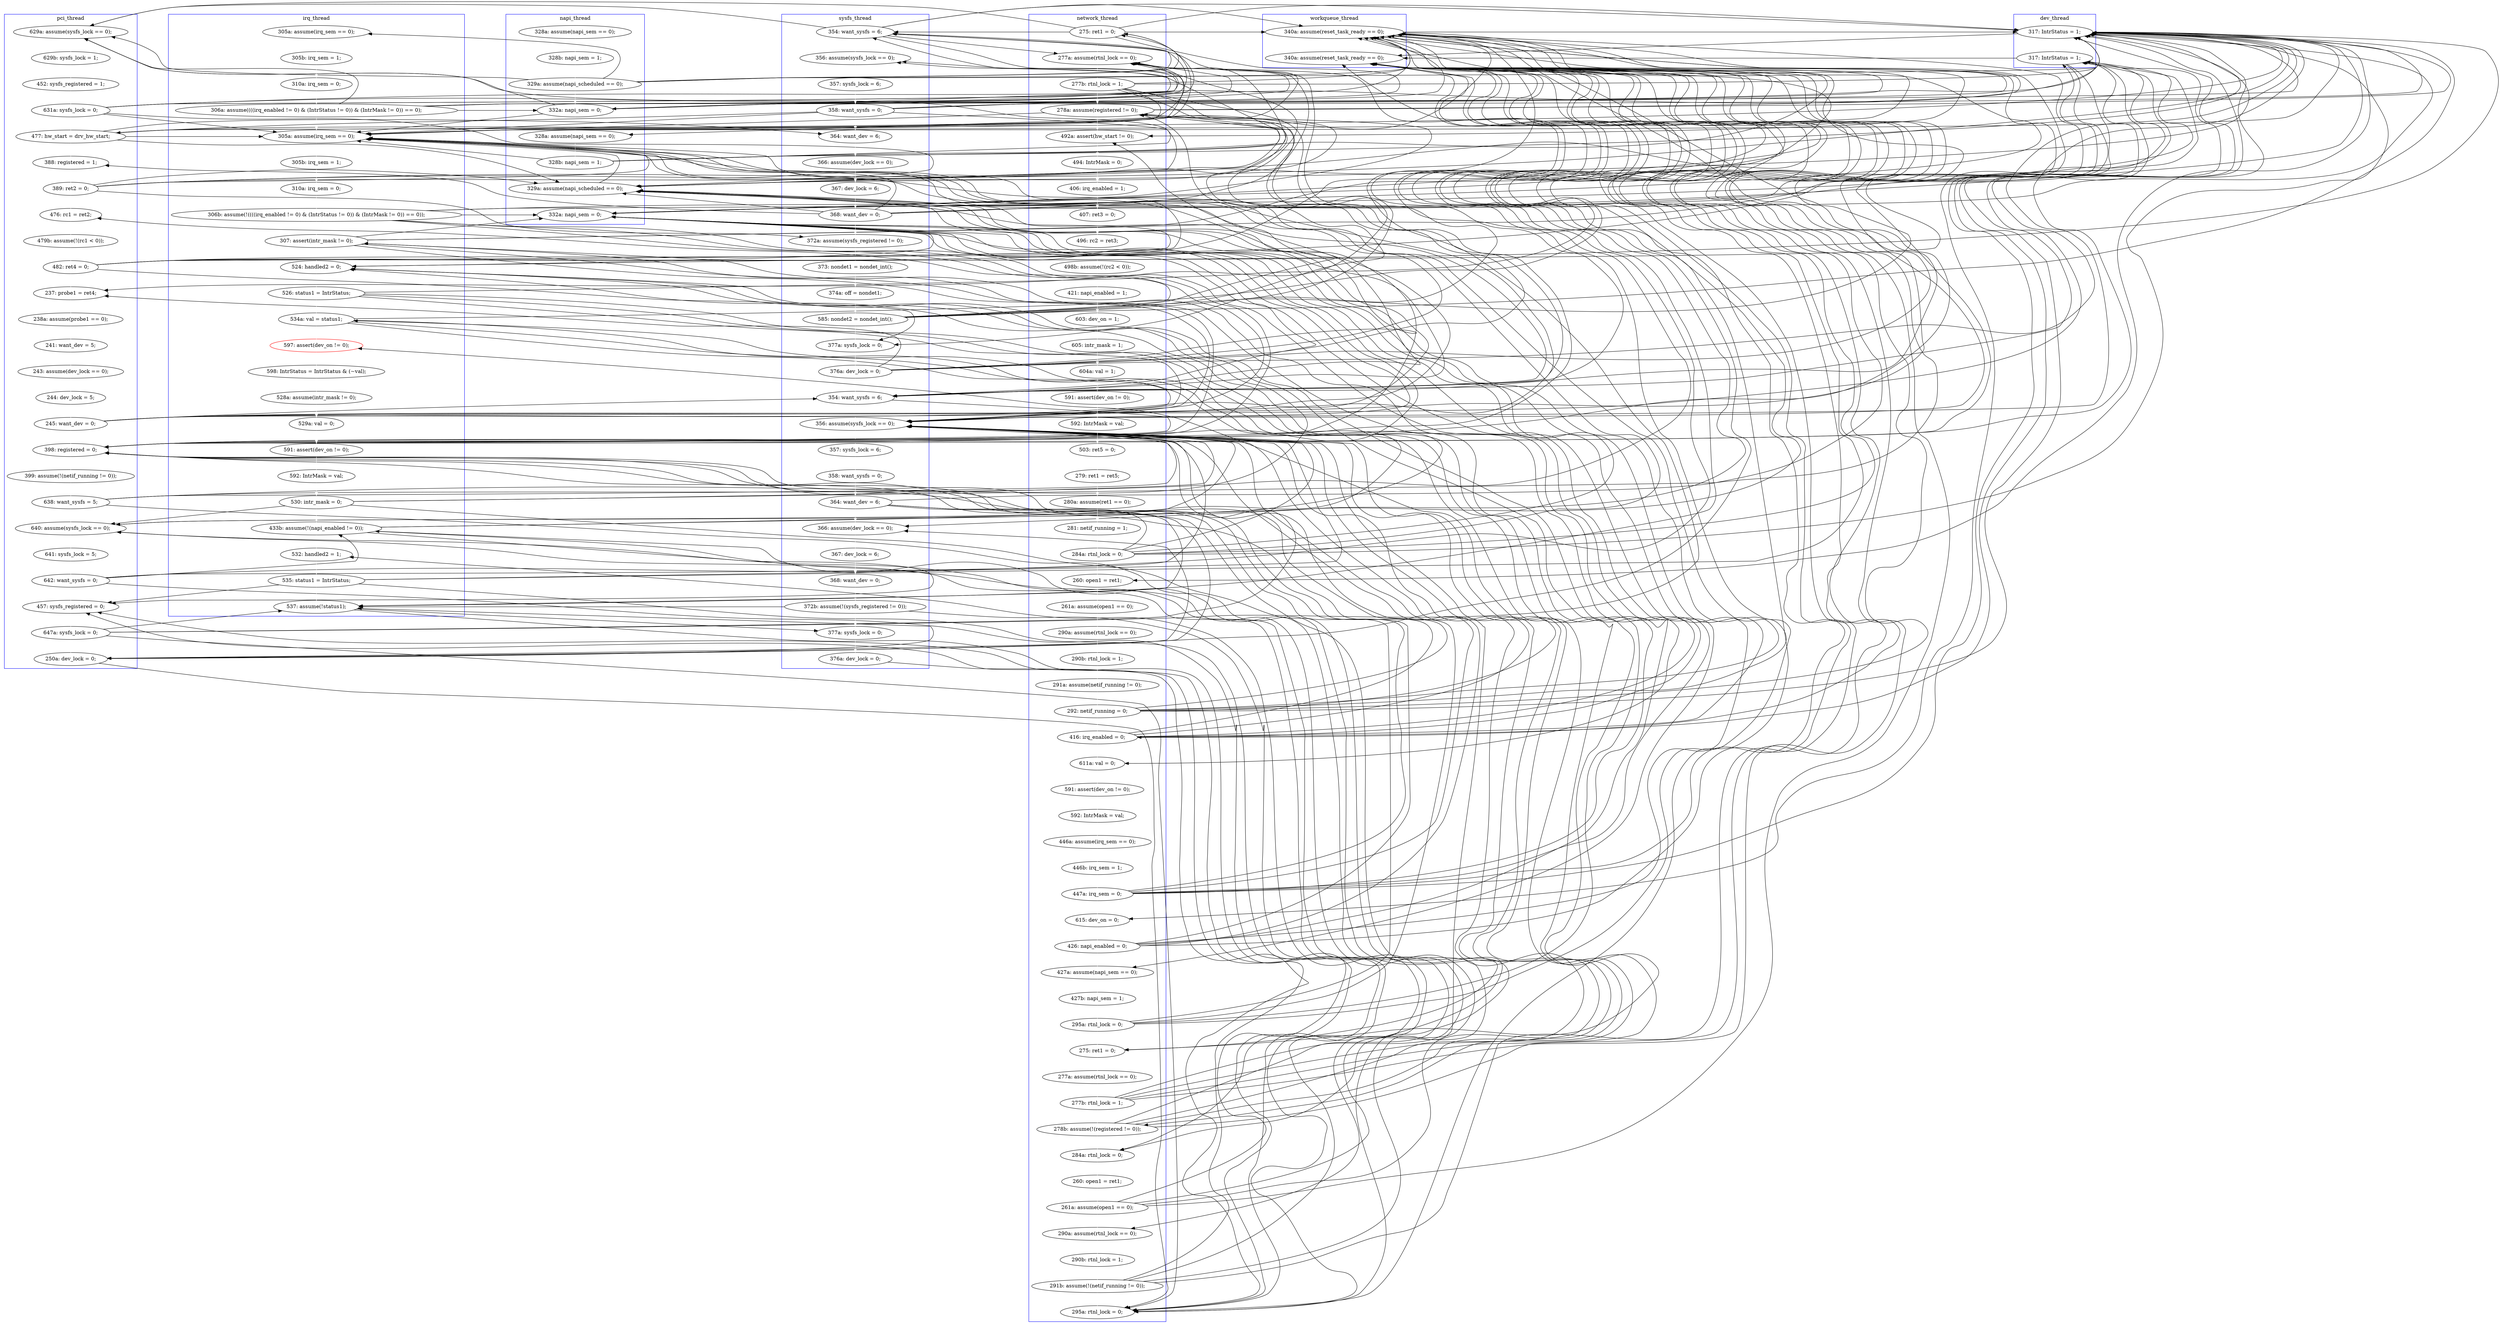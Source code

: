 digraph Counterexample {
	287 -> 302 [color = black, style = solid, constraint = false]
	121 -> 288 [color = white, style = solid]
	190 -> 221 [color = black, style = solid, constraint = false]
	219 -> 228 [color = black, style = solid, constraint = false]
	112 -> 113 [color = white, style = solid]
	62 -> 180 [color = black, style = solid, constraint = false]
	204 -> 221 [color = black, style = solid, constraint = false]
	104 -> 121 [color = white, style = solid]
	216 -> 219 [color = white, style = solid]
	136 -> 139 [color = white, style = solid]
	226 -> 228 [color = black, style = solid, constraint = false]
	256 -> 292 [color = black, style = solid, constraint = false]
	203 -> 206 [color = white, style = solid]
	231 -> 292 [color = black, style = solid, constraint = false]
	52 -> 180 [color = black, style = solid, constraint = false]
	54 -> 100 [color = black, style = solid, constraint = false]
	240 -> 254 [color = black, style = solid, constraint = false]
	62 -> 100 [color = black, style = solid, constraint = false]
	148 -> 149 [color = white, style = solid]
	71 -> 116 [color = black, style = solid, constraint = false]
	266 -> 285 [color = black, style = solid, constraint = false]
	214 -> 215 [color = black, style = solid, constraint = false]
	113 -> 221 [color = white, style = solid]
	76 -> 86 [color = white, style = solid]
	213 -> 215 [color = white, style = solid]
	87 -> 118 [color = black, style = solid, constraint = false]
	276 -> 288 [color = black, style = solid, constraint = false]
	213 -> 228 [color = black, style = solid, constraint = false]
	204 -> 228 [color = black, style = solid, constraint = false]
	87 -> 100 [color = black, style = solid, constraint = false]
	292 -> 297 [color = black, style = solid, constraint = false]
	241 -> 288 [color = black, style = solid, constraint = false]
	186 -> 288 [color = black, style = solid, constraint = false]
	287 -> 296 [color = white, style = solid]
	206 -> 213 [color = white, style = solid]
	287 -> 288 [color = black, style = solid, constraint = false]
	222 -> 226 [color = white, style = solid]
	296 -> 314 [color = black, style = solid, constraint = false]
	104 -> 163 [color = black, style = solid, constraint = false]
	279 -> 302 [color = white, style = solid]
	43 -> 100 [color = white, style = solid]
	118 -> 221 [color = black, style = solid, constraint = false]
	39 -> 65 [color = black, style = solid, constraint = false]
	162 -> 214 [color = black, style = solid, constraint = false]
	104 -> 106 [color = black, style = solid, constraint = false]
	62 -> 73 [color = black, style = solid, constraint = false]
	213 -> 288 [color = black, style = solid, constraint = false]
	29 -> 30 [color = white, style = solid]
	299 -> 301 [color = white, style = solid]
	54 -> 163 [color = black, style = solid, constraint = false]
	189 -> 204 [color = black, style = solid, constraint = false]
	291 -> 302 [color = black, style = solid, constraint = false]
	39 -> 54 [color = black, style = solid, constraint = false]
	241 -> 243 [color = black, style = solid, constraint = false]
	279 -> 292 [color = black, style = solid, constraint = false]
	43 -> 54 [color = black, style = solid, constraint = false]
	162 -> 163 [color = black, style = solid, constraint = false]
	66 -> 69 [color = white, style = solid]
	301 -> 314 [color = black, style = solid, constraint = false]
	113 -> 121 [color = black, style = solid, constraint = false]
	54 -> 73 [color = white, style = solid]
	291 -> 314 [color = black, style = solid, constraint = false]
	74 -> 75 [color = white, style = solid]
	238 -> 292 [color = black, style = solid, constraint = false]
	179 -> 288 [color = black, style = solid, constraint = false]
	194 -> 196 [color = white, style = solid]
	118 -> 292 [color = white, style = solid]
	219 -> 221 [color = black, style = solid, constraint = false]
	162 -> 288 [color = black, style = solid, constraint = false]
	266 -> 288 [color = black, style = solid, constraint = false]
	203 -> 228 [color = black, style = solid, constraint = false]
	101 -> 180 [color = black, style = solid, constraint = false]
	32 -> 163 [color = black, style = solid, constraint = false]
	309 -> 314 [color = black, style = solid, constraint = false]
	54 -> 61 [color = black, style = solid, constraint = false]
	179 -> 214 [color = black, style = solid, constraint = false]
	39 -> 118 [color = black, style = solid, constraint = false]
	84 -> 163 [color = black, style = solid, constraint = false]
	113 -> 118 [color = black, style = solid, constraint = false]
	219 -> 236 [color = white, style = solid]
	75 -> 79 [color = white, style = solid]
	147 -> 148 [color = white, style = solid]
	256 -> 257 [color = black, style = solid, constraint = false]
	238 -> 254 [color = black, style = solid, constraint = false]
	179 -> 180 [color = black, style = solid, constraint = false]
	117 -> 214 [color = black, style = solid, constraint = false]
	189 -> 288 [color = black, style = solid, constraint = false]
	261 -> 288 [color = black, style = solid, constraint = false]
	93 -> 100 [color = black, style = solid, constraint = false]
	121 -> 221 [color = black, style = solid, constraint = false]
	32 -> 35 [color = black, style = solid, constraint = false]
	110 -> 111 [color = white, style = solid]
	32 -> 65 [color = black, style = solid, constraint = false]
	231 -> 240 [color = white, style = solid]
	128 -> 129 [color = white, style = solid]
	204 -> 288 [color = black, style = solid, constraint = false]
	175 -> 176 [color = white, style = solid]
	257 -> 258 [color = white, style = solid]
	75 -> 76 [color = black, style = solid, constraint = false]
	162 -> 221 [color = black, style = solid, constraint = false]
	301 -> 307 [color = white, style = solid]
	134 -> 135 [color = white, style = solid]
	236 -> 237 [color = white, style = solid]
	253 -> 288 [color = black, style = solid, constraint = false]
	256 -> 266 [color = black, style = solid, constraint = false]
	71 -> 118 [color = black, style = solid, constraint = false]
	203 -> 204 [color = black, style = solid, constraint = false]
	93 -> 118 [color = black, style = solid, constraint = false]
	178 -> 179 [color = white, style = solid]
	43 -> 65 [color = black, style = solid, constraint = false]
	103 -> 104 [color = white, style = solid]
	54 -> 180 [color = black, style = solid, constraint = false]
	87 -> 94 [color = white, style = solid]
	75 -> 118 [color = black, style = solid, constraint = false]
	62 -> 65 [color = black, style = solid, constraint = false]
	162 -> 292 [color = black, style = solid, constraint = false]
	117 -> 121 [color = black, style = solid, constraint = false]
	73 -> 74 [color = white, style = solid]
	214 -> 228 [color = black, style = solid, constraint = false]
	76 -> 163 [color = black, style = solid, constraint = false]
	90 -> 93 [color = white, style = solid]
	32 -> 118 [color = black, style = solid, constraint = false]
	204 -> 292 [color = black, style = solid, constraint = false]
	84 -> 88 [color = white, style = solid]
	83 -> 84 [color = white, style = solid]
	261 -> 273 [color = white, style = solid]
	65 -> 66 [color = white, style = solid]
	250 -> 251 [color = white, style = solid]
	86 -> 87 [color = white, style = solid]
	179 -> 189 [color = white, style = solid]
	71 -> 76 [color = white, style = solid]
	39 -> 180 [color = white, style = solid]
	176 -> 178 [color = white, style = solid]
	98 -> 100 [color = black, style = solid, constraint = false]
	290 -> 291 [color = white, style = solid]
	52 -> 163 [color = black, style = solid, constraint = false]
	118 -> 214 [color = black, style = solid, constraint = false]
	116 -> 214 [color = white, style = solid]
	62 -> 118 [color = black, style = solid, constraint = false]
	54 -> 118 [color = black, style = solid, constraint = false]
	189 -> 190 [color = black, style = solid, constraint = false]
	163 -> 221 [color = black, style = solid, constraint = false]
	287 -> 314 [color = black, style = solid, constraint = false]
	226 -> 292 [color = black, style = solid, constraint = false]
	256 -> 288 [color = black, style = solid, constraint = false]
	71 -> 180 [color = black, style = solid, constraint = false]
	116 -> 121 [color = black, style = solid, constraint = false]
	52 -> 54 [color = black, style = solid, constraint = false]
	274 -> 276 [color = white, style = solid]
	101 -> 118 [color = black, style = solid, constraint = false]
	261 -> 266 [color = black, style = solid, constraint = false]
	61 -> 62 [color = white, style = solid]
	93 -> 103 [color = white, style = solid]
	190 -> 228 [color = white, style = solid]
	237 -> 238 [color = white, style = solid]
	82 -> 83 [color = white, style = solid]
	203 -> 221 [color = black, style = solid, constraint = false]
	213 -> 292 [color = black, style = solid, constraint = false]
	266 -> 273 [color = black, style = solid, constraint = false]
	226 -> 236 [color = black, style = solid, constraint = false]
	291 -> 296 [color = black, style = solid, constraint = false]
	238 -> 241 [color = white, style = solid]
	71 -> 73 [color = black, style = solid, constraint = false]
	94 -> 97 [color = white, style = solid]
	121 -> 180 [color = black, style = solid, constraint = false]
	117 -> 180 [color = black, style = solid, constraint = false]
	238 -> 240 [color = black, style = solid, constraint = false]
	39 -> 43 [color = black, style = solid, constraint = false]
	197 -> 201 [color = white, style = solid]
	203 -> 288 [color = black, style = solid, constraint = false]
	32 -> 52 [color = white, style = solid]
	292 -> 296 [color = black, style = solid, constraint = false]
	190 -> 288 [color = black, style = solid, constraint = false]
	104 -> 180 [color = black, style = solid, constraint = false]
	204 -> 214 [color = black, style = solid, constraint = false]
	302 -> 307 [color = black, style = solid, constraint = false]
	190 -> 292 [color = black, style = solid, constraint = false]
	296 -> 297 [color = black, style = solid, constraint = false]
	117 -> 163 [color = black, style = solid, constraint = false]
	186 -> 292 [color = black, style = solid, constraint = false]
	75 -> 116 [color = black, style = solid, constraint = false]
	190 -> 204 [color = black, style = solid, constraint = false]
	116 -> 221 [color = black, style = solid, constraint = false]
	307 -> 309 [color = white, style = solid]
	231 -> 236 [color = black, style = solid, constraint = false]
	62 -> 163 [color = black, style = solid, constraint = false]
	241 -> 254 [color = black, style = solid, constraint = false]
	240 -> 241 [color = black, style = solid, constraint = false]
	186 -> 189 [color = black, style = solid, constraint = false]
	247 -> 248 [color = white, style = solid]
	98 -> 116 [color = black, style = solid, constraint = false]
	118 -> 180 [color = black, style = solid, constraint = false]
	186 -> 214 [color = black, style = solid, constraint = false]
	261 -> 292 [color = black, style = solid, constraint = false]
	35 -> 36 [color = white, style = solid]
	203 -> 292 [color = black, style = solid, constraint = false]
	116 -> 180 [color = black, style = solid, constraint = false]
	238 -> 288 [color = black, style = solid, constraint = false]
	121 -> 128 [color = black, style = solid, constraint = false]
	285 -> 287 [color = white, style = solid]
	79 -> 82 [color = white, style = solid]
	139 -> 142 [color = white, style = solid]
	162 -> 180 [color = black, style = solid, constraint = false]
	203 -> 214 [color = black, style = solid, constraint = false]
	113 -> 163 [color = black, style = solid, constraint = false]
	116 -> 117 [color = black, style = solid, constraint = false]
	87 -> 163 [color = black, style = solid, constraint = false]
	163 -> 165 [color = black, style = solid, constraint = false]
	84 -> 180 [color = black, style = solid, constraint = false]
	219 -> 292 [color = black, style = solid, constraint = false]
	226 -> 288 [color = black, style = solid, constraint = false]
	228 -> 231 [color = white, style = solid]
	240 -> 292 [color = black, style = solid, constraint = false]
	135 -> 136 [color = white, style = solid]
	288 -> 289 [color = white, style = solid]
	84 -> 86 [color = black, style = solid, constraint = false]
	87 -> 88 [color = black, style = solid, constraint = false]
	289 -> 290 [color = white, style = solid]
	163 -> 180 [color = black, style = solid, constraint = false]
	181 -> 183 [color = white, style = solid]
	100 -> 101 [color = white, style = solid]
	179 -> 204 [color = black, style = solid, constraint = false]
	279 -> 285 [color = black, style = solid, constraint = false]
	116 -> 118 [color = black, style = solid, constraint = false]
	214 -> 292 [color = black, style = solid, constraint = false]
	118 -> 121 [color = black, style = solid, constraint = false]
	71 -> 100 [color = black, style = solid, constraint = false]
	251 -> 253 [color = white, style = solid]
	291 -> 297 [color = white, style = solid]
	254 -> 255 [color = white, style = solid]
	87 -> 180 [color = black, style = solid, constraint = false]
	129 -> 134 [color = white, style = solid]
	93 -> 163 [color = black, style = solid, constraint = false]
	76 -> 116 [color = black, style = solid, constraint = false]
	121 -> 214 [color = black, style = solid, constraint = false]
	165 -> 168 [color = white, style = solid]
	240 -> 243 [color = white, style = solid]
	253 -> 254 [color = black, style = solid, constraint = false]
	163 -> 214 [color = black, style = solid, constraint = false]
	231 -> 254 [color = black, style = solid, constraint = false]
	52 -> 100 [color = black, style = solid, constraint = false]
	248 -> 250 [color = white, style = solid]
	241 -> 257 [color = white, style = solid]
	292 -> 314 [color = black, style = solid, constraint = false]
	241 -> 292 [color = black, style = solid, constraint = false]
	243 -> 244 [color = white, style = solid]
	279 -> 288 [color = black, style = solid, constraint = false]
	101 -> 163 [color = black, style = solid, constraint = false]
	301 -> 302 [color = black, style = solid, constraint = false]
	52 -> 65 [color = black, style = solid, constraint = false]
	113 -> 180 [color = black, style = solid, constraint = false]
	118 -> 128 [color = black, style = solid, constraint = false]
	43 -> 180 [color = black, style = solid, constraint = false]
	101 -> 103 [color = black, style = solid, constraint = false]
	101 -> 117 [color = white, style = solid]
	179 -> 292 [color = black, style = solid, constraint = false]
	256 -> 285 [color = white, style = solid]
	76 -> 180 [color = black, style = solid, constraint = false]
	84 -> 116 [color = black, style = solid, constraint = false]
	213 -> 221 [color = black, style = solid, constraint = false]
	109 -> 110 [color = white, style = solid]
	214 -> 221 [color = black, style = solid, constraint = false]
	219 -> 288 [color = black, style = solid, constraint = false]
	75 -> 180 [color = black, style = solid, constraint = false]
	117 -> 118 [color = black, style = solid, constraint = false]
	156 -> 159 [color = white, style = solid]
	163 -> 288 [color = black, style = solid, constraint = false]
	215 -> 216 [color = white, style = solid]
	163 -> 292 [color = black, style = solid, constraint = false]
	117 -> 221 [color = black, style = solid, constraint = false]
	152 -> 155 [color = white, style = solid]
	273 -> 274 [color = white, style = solid]
	291 -> 292 [color = black, style = solid, constraint = false]
	118 -> 163 [color = black, style = solid, constraint = false]
	213 -> 214 [color = black, style = solid, constraint = false]
	30 -> 32 [color = white, style = solid]
	180 -> 181 [color = white, style = solid]
	98 -> 180 [color = black, style = solid, constraint = false]
	93 -> 94 [color = black, style = solid, constraint = false]
	292 -> 302 [color = black, style = solid, constraint = false]
	43 -> 163 [color = black, style = solid, constraint = false]
	190 -> 194 [color = black, style = solid, constraint = false]
	253 -> 257 [color = black, style = solid, constraint = false]
	253 -> 292 [color = black, style = solid, constraint = false]
	186 -> 221 [color = black, style = solid, constraint = false]
	32 -> 54 [color = black, style = solid, constraint = false]
	226 -> 254 [color = white, style = solid]
	111 -> 112 [color = white, style = solid]
	101 -> 106 [color = black, style = solid, constraint = false]
	104 -> 117 [color = black, style = solid, constraint = false]
	54 -> 65 [color = black, style = solid, constraint = false]
	93 -> 180 [color = black, style = solid, constraint = false]
	36 -> 37 [color = white, style = solid]
	186 -> 190 [color = white, style = solid]
	240 -> 288 [color = black, style = solid, constraint = false]
	258 -> 261 [color = white, style = solid]
	121 -> 163 [color = black, style = solid, constraint = false]
	151 -> 152 [color = white, style = solid]
	32 -> 43 [color = black, style = solid, constraint = false]
	159 -> 160 [color = white, style = solid]
	76 -> 100 [color = black, style = solid, constraint = false]
	43 -> 52 [color = black, style = solid, constraint = false]
	278 -> 279 [color = white, style = solid]
	261 -> 285 [color = black, style = solid, constraint = false]
	160 -> 162 [color = white, style = solid]
	168 -> 175 [color = white, style = solid]
	297 -> 298 [color = white, style = solid]
	117 -> 128 [color = white, style = solid]
	98 -> 118 [color = black, style = solid, constraint = false]
	98 -> 103 [color = black, style = solid, constraint = false]
	302 -> 314 [color = black, style = solid, constraint = false]
	84 -> 118 [color = black, style = solid, constraint = false]
	186 -> 204 [color = black, style = solid, constraint = false]
	76 -> 79 [color = black, style = solid, constraint = false]
	231 -> 288 [color = black, style = solid, constraint = false]
	201 -> 202 [color = white, style = solid]
	276 -> 292 [color = black, style = solid, constraint = false]
	43 -> 118 [color = black, style = solid, constraint = false]
	116 -> 163 [color = black, style = solid, constraint = false]
	296 -> 302 [color = black, style = solid, constraint = false]
	76 -> 118 [color = black, style = solid, constraint = false]
	75 -> 100 [color = black, style = solid, constraint = false]
	202 -> 203 [color = white, style = solid]
	62 -> 116 [color = white, style = solid]
	179 -> 221 [color = black, style = solid, constraint = false]
	276 -> 285 [color = black, style = solid, constraint = false]
	69 -> 71 [color = white, style = solid]
	71 -> 163 [color = black, style = solid, constraint = false]
	104 -> 118 [color = black, style = solid, constraint = false]
	266 -> 292 [color = black, style = solid, constraint = false]
	101 -> 116 [color = black, style = solid, constraint = false]
	113 -> 117 [color = black, style = solid, constraint = false]
	189 -> 214 [color = black, style = solid, constraint = false]
	276 -> 278 [color = black, style = solid, constraint = false]
	276 -> 314 [color = white, style = solid]
	87 -> 116 [color = black, style = solid, constraint = false]
	183 -> 186 [color = white, style = solid]
	97 -> 98 [color = white, style = solid]
	196 -> 197 [color = white, style = solid]
	279 -> 314 [color = black, style = solid, constraint = false]
	89 -> 90 [color = white, style = solid]
	75 -> 163 [color = black, style = solid, constraint = false]
	266 -> 278 [color = white, style = solid]
	162 -> 165 [color = white, style = solid]
	189 -> 292 [color = black, style = solid, constraint = false]
	104 -> 116 [color = black, style = solid, constraint = false]
	98 -> 106 [color = white, style = solid]
	84 -> 100 [color = black, style = solid, constraint = false]
	39 -> 52 [color = black, style = solid, constraint = false]
	149 -> 151 [color = white, style = solid]
	190 -> 214 [color = black, style = solid, constraint = false]
	121 -> 292 [color = black, style = solid, constraint = false]
	37 -> 39 [color = white, style = solid]
	52 -> 61 [color = white, style = solid]
	106 -> 109 [color = white, style = solid]
	93 -> 116 [color = black, style = solid, constraint = false]
	88 -> 89 [color = white, style = solid]
	298 -> 299 [color = white, style = solid]
	52 -> 118 [color = black, style = solid, constraint = false]
	189 -> 221 [color = black, style = solid, constraint = false]
	98 -> 163 [color = black, style = solid, constraint = false]
	287 -> 292 [color = black, style = solid, constraint = false]
	163 -> 204 [color = white, style = solid]
	204 -> 206 [color = black, style = solid, constraint = false]
	113 -> 116 [color = black, style = solid, constraint = false]
	221 -> 222 [color = white, style = solid]
	255 -> 256 [color = white, style = solid]
	142 -> 147 [color = white, style = solid]
	189 -> 194 [color = white, style = solid]
	39 -> 163 [color = black, style = solid, constraint = false]
	253 -> 266 [color = white, style = solid]
	244 -> 247 [color = white, style = solid]
	155 -> 156 [color = white, style = solid]
	214 -> 288 [color = black, style = solid, constraint = false]
	subgraph cluster3 {
		label = irq_thread
		color = blue
		190  [label = "307: assert(intr_mask != 0);"]
		228  [label = "524: handled2 = 0;"]
		37  [label = "310a: irq_sem = 0;"]
		248  [label = "529a: val = 0;"]
		231  [label = "526: status1 = IntrStatus;"]
		279  [label = "535: status1 = IntrStatus;"]
		247  [label = "528a: assume(intr_mask != 0);"]
		302  [label = "537: assume(!status1);"]
		186  [label = "306b: assume(!((((irq_enabled != 0) & (IntrStatus != 0)) & (IntrMask != 0)) == 0));"]
		39  [label = "306a: assume((((irq_enabled != 0) & (IntrStatus != 0)) & (IntrMask != 0)) == 0);"]
		243  [label = "597: assert(dev_on != 0);", color = red]
		253  [label = "530: intr_mask = 0;"]
		278  [label = "532: handled2 = 1;"]
		35  [label = "305a: assume(irq_sem == 0);"]
		183  [label = "310a: irq_sem = 0;"]
		36  [label = "305b: irq_sem = 1;"]
		266  [label = "433b: assume(!(napi_enabled != 0));"]
		251  [label = "592: IntrMask = val;"]
		244  [label = "598: IntrStatus = IntrStatus & (~val);"]
		240  [label = "534a: val = status1;"]
		180  [label = "305a: assume(irq_sem == 0);"]
		181  [label = "305b: irq_sem = 1;"]
		250  [label = "591: assert(dev_on != 0);"]
	}
	subgraph cluster6 {
		label = sysfs_thread
		color = blue
		75  [label = "358: want_sysfs = 0;"]
		301  [label = "372b: assume(!(sysfs_registered != 0));"]
		289  [label = "357: sysfs_lock = 6;"]
		121  [label = "354: want_sysfs = 6;"]
		93  [label = "585: nondet2 = nondet_int();"]
		74  [label = "357: sysfs_lock = 6;"]
		83  [label = "367: dev_lock = 6;"]
		84  [label = "368: want_dev = 0;"]
		299  [label = "368: want_dev = 0;"]
		73  [label = "356: assume(sysfs_lock == 0);"]
		88  [label = "372a: assume(sysfs_registered != 0);"]
		307  [label = "377a: sysfs_lock = 0;"]
		297  [label = "366: assume(dev_lock == 0);"]
		79  [label = "364: want_dev = 6;"]
		104  [label = "376a: dev_lock = 0;"]
		290  [label = "358: want_sysfs = 0;"]
		82  [label = "366: assume(dev_lock == 0);"]
		54  [label = "354: want_sysfs = 6;"]
		309  [label = "376a: dev_lock = 0;"]
		89  [label = "373: nondet1 = nondet_int();"]
		90  [label = "374a: off = nondet1;"]
		288  [label = "356: assume(sysfs_lock == 0);"]
		298  [label = "367: dev_lock = 6;"]
		291  [label = "364: want_dev = 6;"]
		103  [label = "377a: sysfs_lock = 0;"]
	}
	subgraph cluster7 {
		label = dev_thread
		color = blue
		163  [label = "317: IntrStatus = 1;"]
		204  [label = "317: IntrStatus = 1;"]
	}
	subgraph cluster2 {
		label = network_thread
		color = blue
		189  [label = "416: irq_enabled = 0;"]
		201  [label = "446a: assume(irq_sem == 0);"]
		261  [label = "261a: assume(open1 == 0);"]
		165  [label = "260: open1 = ret1;"]
		136  [label = "496: rc2 = ret3;"]
		168  [label = "261a: assume(open1 == 0);"]
		142  [label = "421: napi_enabled = 1;"]
		237  [label = "277a: assume(rtnl_lock == 0);"]
		151  [label = "591: assert(dev_on != 0);"]
		194  [label = "611a: val = 0;"]
		117  [label = "278a: assume(registered != 0);"]
		276  [label = "291b: assume(!(netif_running != 0));"]
		206  [label = "615: dev_on = 0;"]
		213  [label = "426: napi_enabled = 0;"]
		258  [label = "260: open1 = ret1;"]
		129  [label = "494: IntrMask = 0;"]
		219  [label = "295a: rtnl_lock = 0;"]
		241  [label = "278b: assume(!(registered != 0));"]
		196  [label = "591: assert(dev_on != 0);"]
		176  [label = "290b: rtnl_lock = 1;"]
		236  [label = "275: ret1 = 0;"]
		147  [label = "603: dev_on = 1;"]
		175  [label = "290a: assume(rtnl_lock == 0);"]
		159  [label = "280a: assume(ret1 == 0);"]
		160  [label = "281: netif_running = 1;"]
		135  [label = "407: ret3 = 0;"]
		202  [label = "446b: irq_sem = 1;"]
		162  [label = "284a: rtnl_lock = 0;"]
		100  [label = "277a: assume(rtnl_lock == 0);"]
		257  [label = "284a: rtnl_lock = 0;"]
		274  [label = "290b: rtnl_lock = 1;"]
		215  [label = "427a: assume(napi_sem == 0);"]
		314  [label = "295a: rtnl_lock = 0;"]
		178  [label = "291a: assume(netif_running != 0);"]
		148  [label = "605: intr_mask = 1;"]
		155  [label = "503: ret5 = 0;"]
		134  [label = "406: irq_enabled = 1;"]
		156  [label = "279: ret1 = ret5;"]
		197  [label = "592: IntrMask = val;"]
		101  [label = "277b: rtnl_lock = 1;"]
		273  [label = "290a: assume(rtnl_lock == 0);"]
		179  [label = "292: netif_running = 0;"]
		203  [label = "447a: irq_sem = 0;"]
		152  [label = "592: IntrMask = val;"]
		128  [label = "492a: assert(hw_start != 0);"]
		139  [label = "498b: assume(!(rc2 < 0));"]
		238  [label = "277b: rtnl_lock = 1;"]
		149  [label = "604a: val = 1;"]
		216  [label = "427b: napi_sem = 1;"]
		43  [label = "275: ret1 = 0;"]
	}
	subgraph cluster5 {
		label = workqueue_thread
		color = blue
		292  [label = "340a: assume(reset_task_ready == 0);"]
		118  [label = "340a: assume(reset_task_ready == 0);"]
	}
	subgraph cluster4 {
		label = napi_thread
		color = blue
		116  [label = "329a: assume(napi_scheduled == 0);"]
		214  [label = "332a: napi_sem = 0;"]
		32  [label = "329a: assume(napi_scheduled == 0);"]
		61  [label = "328a: assume(napi_sem == 0);"]
		62  [label = "328b: napi_sem = 1;"]
		30  [label = "328b: napi_sem = 1;"]
		52  [label = "332a: napi_sem = 0;"]
		29  [label = "328a: assume(napi_sem == 0);"]
	}
	subgraph cluster1 {
		label = pci_thread
		color = blue
		110  [label = "241: want_dev = 5;"]
		98  [label = "482: ret4 = 0;"]
		221  [label = "398: registered = 0;"]
		87  [label = "389: ret2 = 0;"]
		97  [label = "479b: assume(!(rc1 < 0));"]
		112  [label = "244: dev_lock = 5;"]
		94  [label = "476: rc1 = ret2;"]
		287  [label = "647a: sysfs_lock = 0;"]
		256  [label = "642: want_sysfs = 0;"]
		222  [label = "399: assume(!(netif_running != 0));"]
		69  [label = "452: sysfs_registered = 1;"]
		86  [label = "388: registered = 1;"]
		71  [label = "631a: sysfs_lock = 0;"]
		111  [label = "243: assume(dev_lock == 0);"]
		255  [label = "641: sysfs_lock = 5;"]
		65  [label = "629a: assume(sysfs_lock == 0);"]
		285  [label = "457: sysfs_registered = 0;"]
		254  [label = "640: assume(sysfs_lock == 0);"]
		106  [label = "237: probe1 = ret4;"]
		113  [label = "245: want_dev = 0;"]
		109  [label = "238a: assume(probe1 == 0);"]
		76  [label = "477: hw_start = drv_hw_start;"]
		66  [label = "629b: sysfs_lock = 1;"]
		296  [label = "250a: dev_lock = 0;"]
		226  [label = "638: want_sysfs = 5;"]
	}
}